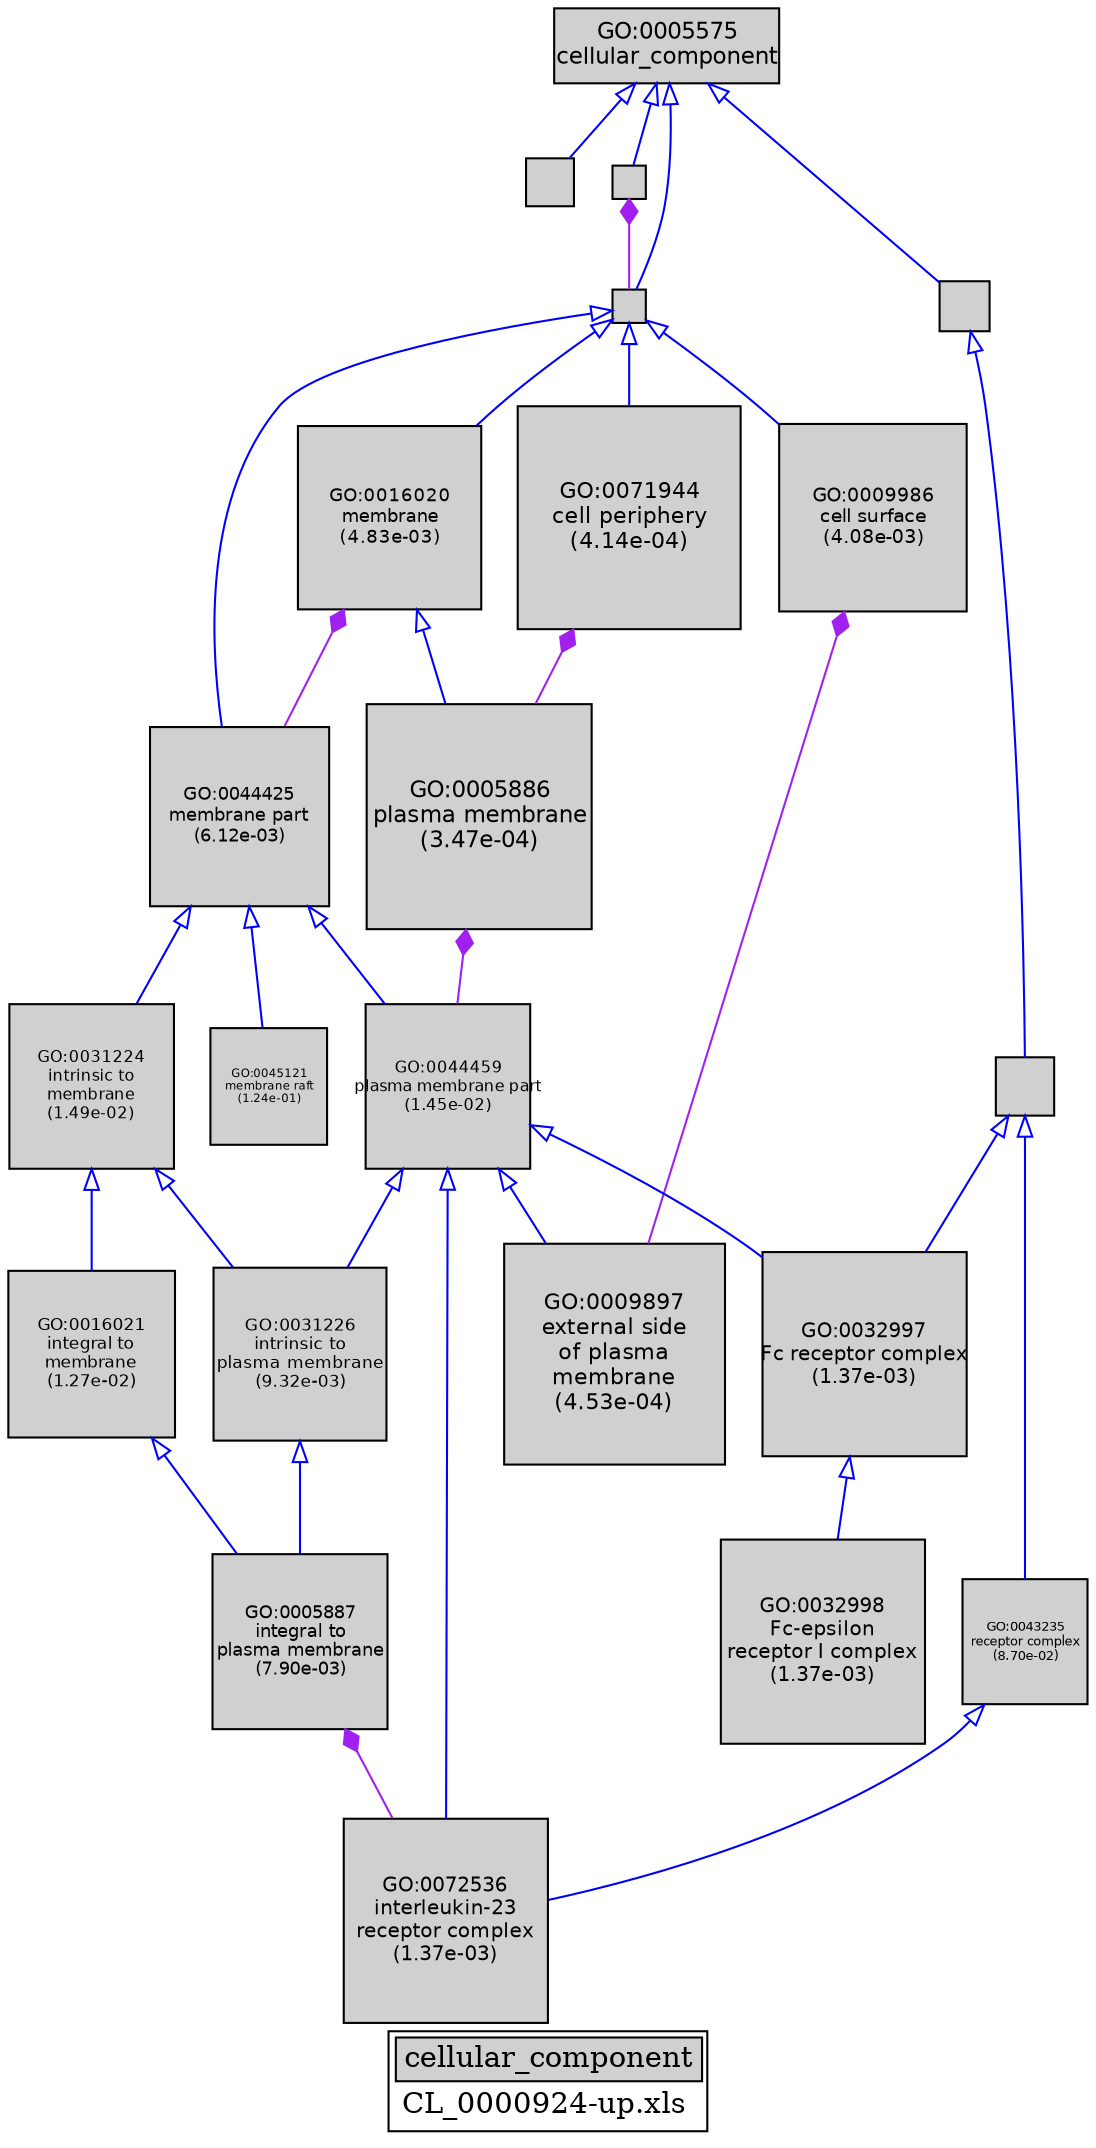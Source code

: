 digraph "cellular_component" {
graph [ bgcolor = "#FFFFFF", label = <<TABLE COLOR="black" BGCOLOR="white"><TR><TD COLSPAN="2" BGCOLOR="#D0D0D0"><FONT COLOR="black">cellular_component</FONT></TD></TR><TR><TD BORDER="0">CL_0000924-up.xls</TD></TR></TABLE>> ];
node [ fontname = "Helvetica" ];

subgraph "nodes" {

node [ style = "filled", fixedsize = "true", width = 1, shape = "box", fontsize = 9, fillcolor = "#D0D0D0", fontcolor = "black", color = "black" ];

"GO:0005575" [ URL = "#GO:0005575", label = <<TABLE BORDER="0"><TR><TD>GO:0005575<BR/>cellular_component</TD></TR></TABLE>>, width = 1.5, shape = "box", fontsize = 10.8 ];
"GO:0043235" [ URL = "#GO:0043235", label = <<TABLE BORDER="0"><TR><TD>GO:0043235<BR/>receptor complex<BR/>(8.70e-02)</TD></TR></TABLE>>, width = 0.834660552022, shape = "box", fontsize = 6.00955597456, height = 0.834660552022 ];
"GO:0009986" [ URL = "#GO:0009986", label = <<TABLE BORDER="0"><TR><TD>GO:0009986<BR/>cell surface<BR/>(4.08e-03)</TD></TR></TABLE>>, width = 1.24770323231, shape = "box", fontsize = 8.98346327264, height = 1.24770323231 ];
"GO:0072536" [ URL = "#GO:0072536", label = <<TABLE BORDER="0"><TR><TD>GO:0072536<BR/>interleukin-23<BR/>receptor complex<BR/>(1.37e-03)</TD></TR></TABLE>>, width = 1.36498607318, shape = "box", fontsize = 9.82789972692, height = 1.36498607318 ];
"GO:0016020" [ URL = "#GO:0016020", label = <<TABLE BORDER="0"><TR><TD>GO:0016020<BR/>membrane<BR/>(4.83e-03)</TD></TR></TABLE>>, width = 1.22848745476, shape = "box", fontsize = 8.84510967425, height = 1.22848745476 ];
"GO:0044459" [ URL = "#GO:0044459", label = <<TABLE BORDER="0"><TR><TD>GO:0044459<BR/>plasma membrane part<BR/>(1.45e-02)</TD></TR></TABLE>>, width = 1.09541583397, shape = "box", fontsize = 7.88699400461, height = 1.09541583397 ];
"GO:0016021" [ URL = "#GO:0016021", label = <<TABLE BORDER="0"><TR><TD>GO:0016021<BR/>integral to<BR/>membrane<BR/>(1.27e-02)</TD></TR></TABLE>>, width = 1.11247405856, shape = "box", fontsize = 8.00981322164, height = 1.11247405856 ];
"GO:0045121" [ URL = "#GO:0045121", label = <<TABLE BORDER="0"><TR><TD>GO:0045121<BR/>membrane raft<BR/>(1.24e-01)</TD></TR></TABLE>>, width = 0.772350060916, shape = "box", fontsize = 5.5609204386, height = 0.772350060916 ];
"GO:0005576" [ URL = "#GO:0005576", label = "", width = 0.323450629547, shape = "box", height = 0.323450629547 ];
"GO:0009897" [ URL = "#GO:0009897", label = <<TABLE BORDER="0"><TR><TD>GO:0009897<BR/>external side<BR/>of plasma<BR/>membrane<BR/>(4.53e-04)</TD></TR></TABLE>>, width = 1.47469699776, shape = "box", fontsize = 10.6178183839, height = 1.47469699776 ];
"GO:0044464" [ URL = "#GO:0044464", label = "", width = 0.220843450573, shape = "box", height = 0.220843450573 ];
"GO:0005887" [ URL = "#GO:0005887", label = <<TABLE BORDER="0"><TR><TD>GO:0005887<BR/>integral to<BR/>plasma membrane<BR/>(7.90e-03)</TD></TR></TABLE>>, width = 1.17087534306, shape = "box", fontsize = 8.43030247, height = 1.17087534306 ];
"GO:0031224" [ URL = "#GO:0031224", label = <<TABLE BORDER="0"><TR><TD>GO:0031224<BR/>intrinsic to<BR/>membrane<BR/>(1.49e-02)</TD></TR></TABLE>>, width = 1.09246531491, shape = "box", fontsize = 7.86575026735, height = 1.09246531491 ];
"GO:0032997" [ URL = "#GO:0032997", label = <<TABLE BORDER="0"><TR><TD>GO:0032997<BR/>Fc receptor complex<BR/>(1.37e-03)</TD></TR></TABLE>>, width = 1.36498607318, shape = "box", fontsize = 9.82789972692, height = 1.36498607318 ];
"GO:0031226" [ URL = "#GO:0031226", label = <<TABLE BORDER="0"><TR><TD>GO:0031226<BR/>intrinsic to<BR/>plasma membrane<BR/>(9.32e-03)</TD></TR></TABLE>>, width = 1.15085077836, shape = "box", fontsize = 8.28612560422, height = 1.15085077836 ];
"GO:0005886" [ URL = "#GO:0005886", label = <<TABLE BORDER="0"><TR><TD>GO:0005886<BR/>plasma membrane<BR/>(3.47e-04)</TD></TR></TABLE>>, width = 1.5, shape = "box", fontsize = 10.8, height = 1.5 ];
"GO:0032998" [ URL = "#GO:0032998", label = <<TABLE BORDER="0"><TR><TD>GO:0032998<BR/>Fc-epsilon<BR/>receptor I complex<BR/>(1.37e-03)</TD></TR></TABLE>>, width = 1.36498607318, shape = "box", fontsize = 9.82789972692, height = 1.36498607318 ];
"GO:0071944" [ URL = "#GO:0071944", label = <<TABLE BORDER="0"><TR><TD>GO:0071944<BR/>cell periphery<BR/>(4.14e-04)</TD></TR></TABLE>>, width = 1.48330219793, shape = "box", fontsize = 10.6797758251, height = 1.48330219793 ];
"GO:0044425" [ URL = "#GO:0044425", label = <<TABLE BORDER="0"><TR><TD>GO:0044425<BR/>membrane part<BR/>(6.12e-03)</TD></TR></TABLE>>, width = 1.20109676119, shape = "box", fontsize = 8.64789668055, height = 1.20109676119 ];
"GO:0043234" [ URL = "#GO:0043234", label = "", width = 0.394643590248, shape = "box", height = 0.394643590248 ];
"GO:0032991" [ URL = "#GO:0032991", label = "", width = 0.328191959218, shape = "box", height = 0.328191959218 ];
"GO:0005623" [ URL = "#GO:0005623", label = "", width = 0.220843450573, shape = "box", height = 0.220843450573 ];
}
subgraph "edges" {


edge [ dir = "back", weight = 1 ];
subgraph "regulates" {


edge [ color = "cyan", arrowtail = "none" ];
subgraph "positive" {


edge [ color = "green", arrowtail = "vee" ];
}
subgraph "negative" {


edge [ color = "red", arrowtail = "tee" ];
}
}
subgraph "part_of" {


edge [ color = "purple", arrowtail = "diamond", weight = 2.5 ];
"GO:0005887" -> "GO:0072536";
"GO:0009986" -> "GO:0009897";
"GO:0005623" -> "GO:0044464";
"GO:0005886" -> "GO:0044459";
"GO:0016020" -> "GO:0044425";
"GO:0071944" -> "GO:0005886";
}
subgraph "is_a" {


edge [ color = "blue", arrowtail = "empty", weight = 5.0 ];
"GO:0031224" -> "GO:0031226";
"GO:0044464" -> "GO:0016020";
"GO:0032991" -> "GO:0043234";
"GO:0005575" -> "GO:0032991";
"GO:0016020" -> "GO:0005886";
"GO:0044464" -> "GO:0009986";
"GO:0031226" -> "GO:0005887";
"GO:0005575" -> "GO:0005623";
"GO:0044425" -> "GO:0045121";
"GO:0032997" -> "GO:0032998";
"GO:0043234" -> "GO:0032997";
"GO:0044459" -> "GO:0031226";
"GO:0043235" -> "GO:0072536";
"GO:0043234" -> "GO:0043235";
"GO:0044459" -> "GO:0009897";
"GO:0044459" -> "GO:0072536";
"GO:0016021" -> "GO:0005887";
"GO:0031224" -> "GO:0016021";
"GO:0044464" -> "GO:0071944";
"GO:0044459" -> "GO:0032997";
"GO:0044425" -> "GO:0031224";
"GO:0044425" -> "GO:0044459";
"GO:0005575" -> "GO:0044464";
"GO:0005575" -> "GO:0005576";
"GO:0044464" -> "GO:0044425";
}
}
}
